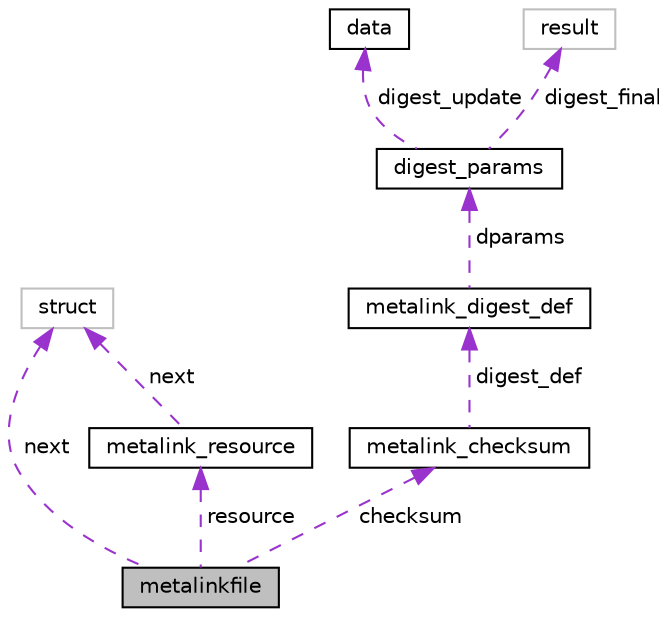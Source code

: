 digraph "metalinkfile"
{
  edge [fontname="Helvetica",fontsize="10",labelfontname="Helvetica",labelfontsize="10"];
  node [fontname="Helvetica",fontsize="10",shape=record];
  Node1 [label="metalinkfile",height=0.2,width=0.4,color="black", fillcolor="grey75", style="filled", fontcolor="black"];
  Node2 -> Node1 [dir="back",color="darkorchid3",fontsize="10",style="dashed",label=" next" ,fontname="Helvetica"];
  Node2 [label="struct",height=0.2,width=0.4,color="grey75", fillcolor="white", style="filled"];
  Node3 -> Node1 [dir="back",color="darkorchid3",fontsize="10",style="dashed",label=" checksum" ,fontname="Helvetica"];
  Node3 [label="metalink_checksum",height=0.2,width=0.4,color="black", fillcolor="white", style="filled",URL="$structmetalink__checksum.html"];
  Node4 -> Node3 [dir="back",color="darkorchid3",fontsize="10",style="dashed",label=" digest_def" ,fontname="Helvetica"];
  Node4 [label="metalink_digest_def",height=0.2,width=0.4,color="black", fillcolor="white", style="filled",URL="$structmetalink__digest__def.html"];
  Node5 -> Node4 [dir="back",color="darkorchid3",fontsize="10",style="dashed",label=" dparams" ,fontname="Helvetica"];
  Node5 [label="digest_params",height=0.2,width=0.4,color="black", fillcolor="white", style="filled",URL="$structdigest__params.html"];
  Node6 -> Node5 [dir="back",color="darkorchid3",fontsize="10",style="dashed",label=" digest_update" ,fontname="Helvetica"];
  Node6 [label="data",height=0.2,width=0.4,color="black", fillcolor="white", style="filled",URL="$structdata.html"];
  Node7 -> Node5 [dir="back",color="darkorchid3",fontsize="10",style="dashed",label=" digest_final" ,fontname="Helvetica"];
  Node7 [label="result",height=0.2,width=0.4,color="grey75", fillcolor="white", style="filled"];
  Node8 -> Node1 [dir="back",color="darkorchid3",fontsize="10",style="dashed",label=" resource" ,fontname="Helvetica"];
  Node8 [label="metalink_resource",height=0.2,width=0.4,color="black", fillcolor="white", style="filled",URL="$structmetalink__resource.html"];
  Node2 -> Node8 [dir="back",color="darkorchid3",fontsize="10",style="dashed",label=" next" ,fontname="Helvetica"];
}
